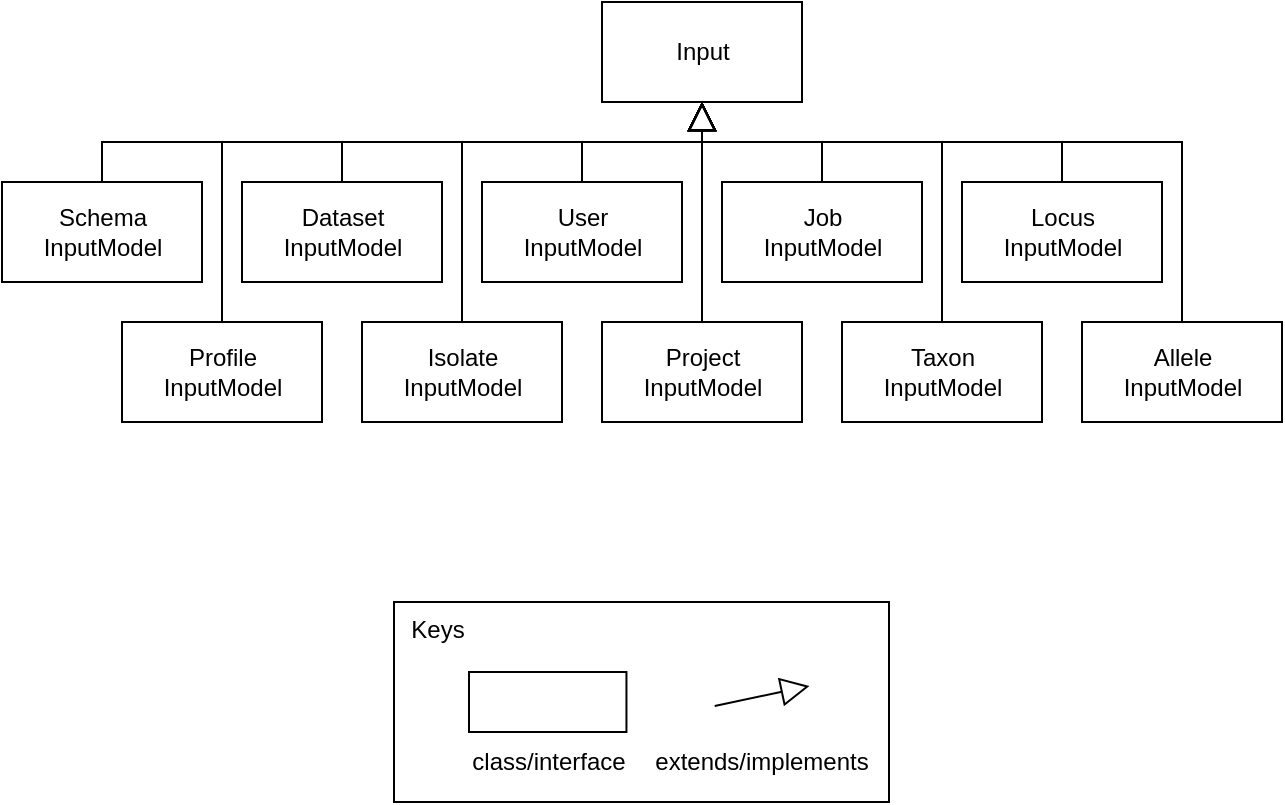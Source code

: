 <mxfile version="13.6.9" type="device"><diagram id="jePjvGqQpP-lUMhjIzE7" name="Page-1"><mxGraphModel dx="1422" dy="846" grid="1" gridSize="10" guides="1" tooltips="1" connect="1" arrows="1" fold="1" page="1" pageScale="1" pageWidth="850" pageHeight="1100" math="0" shadow="0"><root><mxCell id="0"/><mxCell id="1" parent="0"/><mxCell id="rvF81F7V51bZp6J9PmQG-26" value="Input" style="html=1;" parent="1" vertex="1"><mxGeometry x="405" y="350" width="100" height="50" as="geometry"/></mxCell><mxCell id="rvF81F7V51bZp6J9PmQG-27" style="edgeStyle=orthogonalEdgeStyle;rounded=0;orthogonalLoop=1;jettySize=auto;html=1;exitX=0.5;exitY=0;exitDx=0;exitDy=0;entryX=0.5;entryY=1;entryDx=0;entryDy=0;endArrow=block;endFill=0;endSize=12;" parent="1" source="rvF81F7V51bZp6J9PmQG-28" target="rvF81F7V51bZp6J9PmQG-26" edge="1"><mxGeometry relative="1" as="geometry"/></mxCell><mxCell id="rvF81F7V51bZp6J9PmQG-28" value="User&lt;br&gt;InputModel" style="html=1;" parent="1" vertex="1"><mxGeometry x="345" y="440" width="100" height="50" as="geometry"/></mxCell><mxCell id="rvF81F7V51bZp6J9PmQG-29" style="edgeStyle=orthogonalEdgeStyle;rounded=0;orthogonalLoop=1;jettySize=auto;html=1;exitX=0.5;exitY=0;exitDx=0;exitDy=0;entryX=0.5;entryY=1;entryDx=0;entryDy=0;endArrow=block;endFill=0;endSize=12;" parent="1" source="rvF81F7V51bZp6J9PmQG-30" target="rvF81F7V51bZp6J9PmQG-26" edge="1"><mxGeometry relative="1" as="geometry"/></mxCell><mxCell id="rvF81F7V51bZp6J9PmQG-30" value="Project&lt;br&gt;InputModel" style="html=1;" parent="1" vertex="1"><mxGeometry x="405" y="510" width="100" height="50" as="geometry"/></mxCell><mxCell id="u-TluXK4wcKFS6Gs2iS0-2" style="edgeStyle=orthogonalEdgeStyle;rounded=0;orthogonalLoop=1;jettySize=auto;html=1;exitX=0.5;exitY=0;exitDx=0;exitDy=0;entryX=0.5;entryY=1;entryDx=0;entryDy=0;endArrow=block;endFill=0;endSize=12;" parent="1" source="rvF81F7V51bZp6J9PmQG-32" target="rvF81F7V51bZp6J9PmQG-26" edge="1"><mxGeometry relative="1" as="geometry"><Array as="points"><mxPoint x="575" y="420"/><mxPoint x="455" y="420"/></Array></mxGeometry></mxCell><mxCell id="rvF81F7V51bZp6J9PmQG-32" value="Taxon&lt;br&gt;InputModel" style="html=1;" parent="1" vertex="1"><mxGeometry x="525" y="510" width="100" height="50" as="geometry"/></mxCell><mxCell id="u-TluXK4wcKFS6Gs2iS0-3" style="edgeStyle=orthogonalEdgeStyle;rounded=0;orthogonalLoop=1;jettySize=auto;html=1;exitX=0.5;exitY=0;exitDx=0;exitDy=0;entryX=0.5;entryY=1;entryDx=0;entryDy=0;endArrow=block;endFill=0;endSize=12;" parent="1" source="rvF81F7V51bZp6J9PmQG-34" target="rvF81F7V51bZp6J9PmQG-26" edge="1"><mxGeometry relative="1" as="geometry"><Array as="points"><mxPoint x="635" y="420"/><mxPoint x="455" y="420"/></Array></mxGeometry></mxCell><mxCell id="rvF81F7V51bZp6J9PmQG-34" value="Locus&lt;br&gt;InputModel" style="html=1;" parent="1" vertex="1"><mxGeometry x="585" y="440" width="100" height="50" as="geometry"/></mxCell><mxCell id="rvF81F7V51bZp6J9PmQG-35" style="edgeStyle=orthogonalEdgeStyle;rounded=0;orthogonalLoop=1;jettySize=auto;html=1;exitX=0.5;exitY=0;exitDx=0;exitDy=0;entryX=0.5;entryY=1;entryDx=0;entryDy=0;endArrow=block;endFill=0;endSize=12;" parent="1" source="rvF81F7V51bZp6J9PmQG-36" target="rvF81F7V51bZp6J9PmQG-26" edge="1"><mxGeometry relative="1" as="geometry"><Array as="points"><mxPoint x="215" y="420"/><mxPoint x="455" y="420"/></Array></mxGeometry></mxCell><mxCell id="rvF81F7V51bZp6J9PmQG-36" value="Profile&lt;br&gt;InputModel" style="html=1;" parent="1" vertex="1"><mxGeometry x="165" y="510" width="100" height="50" as="geometry"/></mxCell><mxCell id="rvF81F7V51bZp6J9PmQG-37" style="edgeStyle=orthogonalEdgeStyle;rounded=0;orthogonalLoop=1;jettySize=auto;html=1;exitX=0.5;exitY=0;exitDx=0;exitDy=0;entryX=0.5;entryY=1;entryDx=0;entryDy=0;endArrow=block;endFill=0;endSize=12;" parent="1" source="rvF81F7V51bZp6J9PmQG-38" target="rvF81F7V51bZp6J9PmQG-26" edge="1"><mxGeometry relative="1" as="geometry"><Array as="points"><mxPoint x="275" y="420"/><mxPoint x="455" y="420"/></Array></mxGeometry></mxCell><mxCell id="rvF81F7V51bZp6J9PmQG-38" value="Dataset&lt;br&gt;InputModel" style="html=1;" parent="1" vertex="1"><mxGeometry x="225" y="440" width="100" height="50" as="geometry"/></mxCell><mxCell id="rvF81F7V51bZp6J9PmQG-39" style="edgeStyle=orthogonalEdgeStyle;rounded=0;orthogonalLoop=1;jettySize=auto;html=1;exitX=0.5;exitY=0;exitDx=0;exitDy=0;entryX=0.5;entryY=1;entryDx=0;entryDy=0;endArrow=block;endFill=0;endSize=12;" parent="1" source="rvF81F7V51bZp6J9PmQG-40" target="rvF81F7V51bZp6J9PmQG-26" edge="1"><mxGeometry relative="1" as="geometry"><Array as="points"><mxPoint x="155" y="420"/><mxPoint x="455" y="420"/></Array></mxGeometry></mxCell><mxCell id="rvF81F7V51bZp6J9PmQG-40" value="Schema&lt;br&gt;InputModel" style="html=1;" parent="1" vertex="1"><mxGeometry x="105" y="440" width="100" height="50" as="geometry"/></mxCell><mxCell id="u-TluXK4wcKFS6Gs2iS0-4" style="edgeStyle=orthogonalEdgeStyle;rounded=0;orthogonalLoop=1;jettySize=auto;html=1;exitX=0.5;exitY=0;exitDx=0;exitDy=0;entryX=0.5;entryY=1;entryDx=0;entryDy=0;endArrow=block;endFill=0;endSize=12;" parent="1" source="rvF81F7V51bZp6J9PmQG-42" target="rvF81F7V51bZp6J9PmQG-26" edge="1"><mxGeometry relative="1" as="geometry"><Array as="points"><mxPoint x="695" y="420"/><mxPoint x="455" y="420"/></Array></mxGeometry></mxCell><mxCell id="rvF81F7V51bZp6J9PmQG-42" value="Allele&lt;br&gt;InputModel" style="html=1;" parent="1" vertex="1"><mxGeometry x="645" y="510" width="100" height="50" as="geometry"/></mxCell><mxCell id="rvF81F7V51bZp6J9PmQG-43" style="edgeStyle=orthogonalEdgeStyle;rounded=0;orthogonalLoop=1;jettySize=auto;html=1;exitX=0.5;exitY=0;exitDx=0;exitDy=0;entryX=0.5;entryY=1;entryDx=0;entryDy=0;endArrow=block;endFill=0;endSize=12;" parent="1" source="rvF81F7V51bZp6J9PmQG-44" target="rvF81F7V51bZp6J9PmQG-26" edge="1"><mxGeometry relative="1" as="geometry"><Array as="points"><mxPoint x="335" y="420"/><mxPoint x="455" y="420"/></Array></mxGeometry></mxCell><mxCell id="rvF81F7V51bZp6J9PmQG-44" value="Isolate&lt;br&gt;InputModel" style="html=1;" parent="1" vertex="1"><mxGeometry x="285" y="510" width="100" height="50" as="geometry"/></mxCell><mxCell id="u-TluXK4wcKFS6Gs2iS0-1" style="edgeStyle=orthogonalEdgeStyle;rounded=0;orthogonalLoop=1;jettySize=auto;html=1;exitX=0.5;exitY=0;exitDx=0;exitDy=0;endArrow=block;endFill=0;endSize=12;entryX=0.5;entryY=1;entryDx=0;entryDy=0;" parent="1" source="rvF81F7V51bZp6J9PmQG-50" target="rvF81F7V51bZp6J9PmQG-26" edge="1"><mxGeometry relative="1" as="geometry"><mxPoint x="495" y="410" as="targetPoint"/></mxGeometry></mxCell><mxCell id="rvF81F7V51bZp6J9PmQG-50" value="Job&lt;br&gt;InputModel" style="html=1;" parent="1" vertex="1"><mxGeometry x="465" y="440" width="100" height="50" as="geometry"/></mxCell><mxCell id="wcYKVFnLMvgbjVb7_169-1" value="" style="group" vertex="1" connectable="0" parent="1"><mxGeometry x="301" y="650" width="247.5" height="100" as="geometry"/></mxCell><mxCell id="wcYKVFnLMvgbjVb7_169-2" value="&amp;nbsp; Keys" style="rounded=0;whiteSpace=wrap;html=1;align=left;verticalAlign=top;" vertex="1" parent="wcYKVFnLMvgbjVb7_169-1"><mxGeometry width="247.5" height="100" as="geometry"/></mxCell><mxCell id="wcYKVFnLMvgbjVb7_169-3" value="" style="endArrow=block;html=1;exitX=1;exitY=0.5;exitDx=0;exitDy=0;startArrow=none;startFill=0;endFill=0;endSize=12;" edge="1" parent="wcYKVFnLMvgbjVb7_169-1"><mxGeometry width="50" height="50" relative="1" as="geometry"><mxPoint x="160.348" y="52" as="sourcePoint"/><mxPoint x="207.742" y="42" as="targetPoint"/></mxGeometry></mxCell><mxCell id="wcYKVFnLMvgbjVb7_169-4" value="extends/implements" style="text;html=1;strokeColor=none;fillColor=none;align=center;verticalAlign=middle;whiteSpace=wrap;rounded=0;" vertex="1" parent="wcYKVFnLMvgbjVb7_169-1"><mxGeometry x="139.021" y="70" width="89.521" height="20" as="geometry"/></mxCell><mxCell id="wcYKVFnLMvgbjVb7_169-5" value="class/interface" style="text;html=1;strokeColor=none;fillColor=none;align=center;verticalAlign=middle;whiteSpace=wrap;rounded=0;" vertex="1" parent="wcYKVFnLMvgbjVb7_169-1"><mxGeometry x="45.526" y="70" width="62.665" height="20" as="geometry"/></mxCell><mxCell id="wcYKVFnLMvgbjVb7_169-6" value="" style="rounded=0;whiteSpace=wrap;html=1;" vertex="1" parent="wcYKVFnLMvgbjVb7_169-1"><mxGeometry x="37.501" y="35" width="78.726" height="30" as="geometry"/></mxCell></root></mxGraphModel></diagram></mxfile>